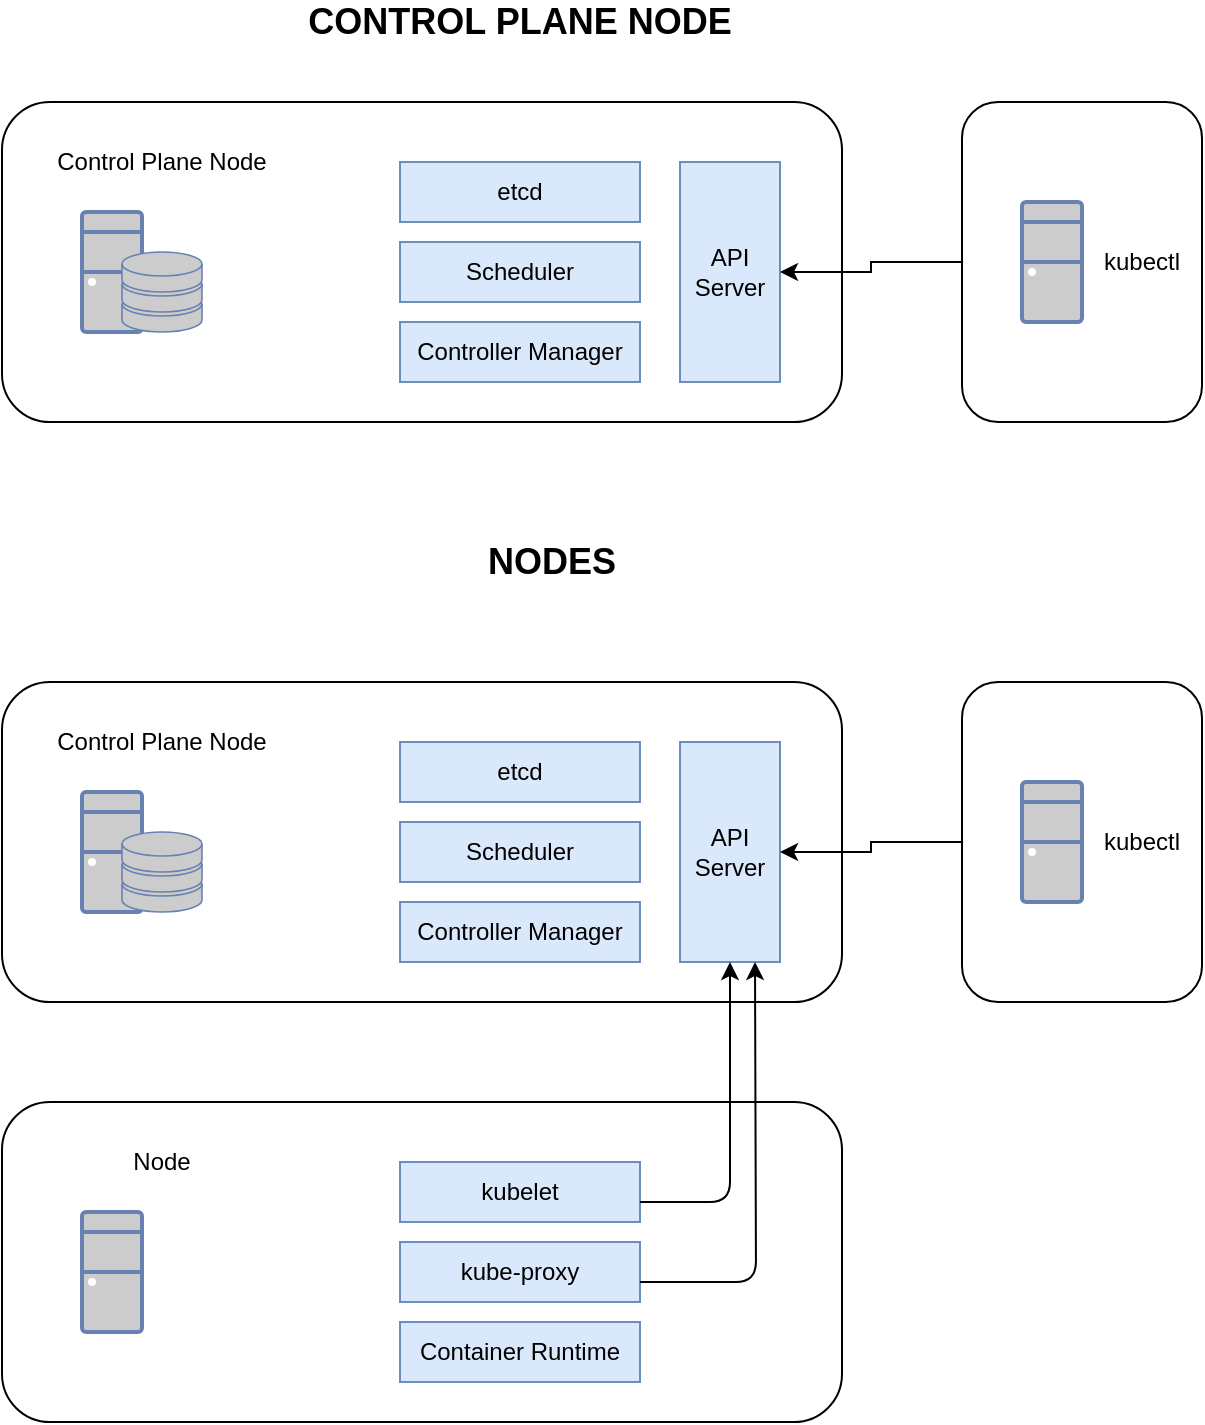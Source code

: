 <mxfile version="15.0.6" type="device" pages="5"><diagram id="whkrdcHUv8NAwrq1LLjz" name="Page-1"><mxGraphModel dx="1075" dy="660" grid="1" gridSize="10" guides="1" tooltips="1" connect="1" arrows="1" fold="1" page="1" pageScale="1" pageWidth="827" pageHeight="1169" math="0" shadow="0"><root><mxCell id="0"/><mxCell id="1" parent="0"/><mxCell id="NlwCrGS8qNLEkyhhlvWf-1" value="" style="rounded=1;whiteSpace=wrap;html=1;" parent="1" vertex="1"><mxGeometry x="120" y="80" width="420" height="160" as="geometry"/></mxCell><mxCell id="NlwCrGS8qNLEkyhhlvWf-2" value="Control Plane Node" style="text;html=1;strokeColor=none;fillColor=none;align=center;verticalAlign=middle;whiteSpace=wrap;rounded=0;" parent="1" vertex="1"><mxGeometry x="140" y="100" width="120" height="20" as="geometry"/></mxCell><mxCell id="NlwCrGS8qNLEkyhhlvWf-3" value="etcd" style="rounded=0;whiteSpace=wrap;html=1;fillColor=#dae8fc;strokeColor=#6c8ebf;" parent="1" vertex="1"><mxGeometry x="319" y="110" width="120" height="30" as="geometry"/></mxCell><mxCell id="NlwCrGS8qNLEkyhhlvWf-4" value="Scheduler" style="rounded=0;whiteSpace=wrap;html=1;fillColor=#dae8fc;strokeColor=#6c8ebf;" parent="1" vertex="1"><mxGeometry x="319" y="150" width="120" height="30" as="geometry"/></mxCell><mxCell id="NlwCrGS8qNLEkyhhlvWf-5" value="Controller Manager" style="rounded=0;whiteSpace=wrap;html=1;fillColor=#dae8fc;strokeColor=#6c8ebf;" parent="1" vertex="1"><mxGeometry x="319" y="190" width="120" height="30" as="geometry"/></mxCell><mxCell id="NlwCrGS8qNLEkyhhlvWf-6" value="API Server" style="rounded=0;whiteSpace=wrap;html=1;fillColor=#dae8fc;strokeColor=#6c8ebf;direction=south;" parent="1" vertex="1"><mxGeometry x="459" y="110" width="50" height="110" as="geometry"/></mxCell><mxCell id="NlwCrGS8qNLEkyhhlvWf-14" style="edgeStyle=orthogonalEdgeStyle;rounded=0;orthogonalLoop=1;jettySize=auto;html=1;entryX=0.5;entryY=0;entryDx=0;entryDy=0;" parent="1" source="NlwCrGS8qNLEkyhhlvWf-7" target="NlwCrGS8qNLEkyhhlvWf-6" edge="1"><mxGeometry relative="1" as="geometry"/></mxCell><mxCell id="NlwCrGS8qNLEkyhhlvWf-7" value="" style="rounded=1;whiteSpace=wrap;html=1;" parent="1" vertex="1"><mxGeometry x="600" y="80" width="120" height="160" as="geometry"/></mxCell><mxCell id="NlwCrGS8qNLEkyhhlvWf-8" value="kubectl" style="text;html=1;strokeColor=none;fillColor=none;align=center;verticalAlign=middle;whiteSpace=wrap;rounded=0;" parent="1" vertex="1"><mxGeometry x="670" y="150" width="40" height="20" as="geometry"/></mxCell><mxCell id="NlwCrGS8qNLEkyhhlvWf-9" value="" style="fontColor=#0066CC;verticalAlign=top;verticalLabelPosition=bottom;labelPosition=center;align=center;html=1;outlineConnect=0;fillColor=#CCCCCC;strokeColor=#6881B3;gradientColor=none;gradientDirection=north;strokeWidth=2;shape=mxgraph.networks.desktop_pc;" parent="1" vertex="1"><mxGeometry x="160" y="135" width="30" height="60" as="geometry"/></mxCell><mxCell id="NlwCrGS8qNLEkyhhlvWf-10" value="" style="fontColor=#0066CC;verticalAlign=top;verticalLabelPosition=bottom;labelPosition=center;align=center;html=1;outlineConnect=0;fillColor=#CCCCCC;strokeColor=#6881B3;gradientColor=none;gradientDirection=north;strokeWidth=2;shape=mxgraph.networks.desktop_pc;" parent="1" vertex="1"><mxGeometry x="630" y="130" width="30" height="60" as="geometry"/></mxCell><mxCell id="NlwCrGS8qNLEkyhhlvWf-11" value="" style="fontColor=#0066CC;verticalAlign=top;verticalLabelPosition=bottom;labelPosition=center;align=center;html=1;outlineConnect=0;fillColor=#CCCCCC;strokeColor=#6881B3;gradientColor=none;gradientDirection=north;strokeWidth=2;shape=mxgraph.networks.storage;" parent="1" vertex="1"><mxGeometry x="180" y="155" width="40" height="40" as="geometry"/></mxCell><mxCell id="NlwCrGS8qNLEkyhhlvWf-12" value="" style="shape=flexArrow;endArrow=classic;html=1;" parent="1" source="NlwCrGS8qNLEkyhhlvWf-7" edge="1"><mxGeometry width="50" height="50" relative="1" as="geometry"><mxPoint x="550" y="200" as="sourcePoint"/><mxPoint x="600" y="150" as="targetPoint"/></mxGeometry></mxCell><mxCell id="NlwCrGS8qNLEkyhhlvWf-15" value="&lt;font style=&quot;font-size: 18px&quot;&gt;&lt;b&gt;CONTROL PLANE NODE&lt;/b&gt;&lt;/font&gt;" style="text;html=1;strokeColor=none;fillColor=none;align=center;verticalAlign=middle;whiteSpace=wrap;rounded=0;" parent="1" vertex="1"><mxGeometry x="254" y="30" width="250" height="20" as="geometry"/></mxCell><mxCell id="Upl2A6s-lbrvfN3J4OGe-1" value="&lt;span style=&quot;font-size: 18px&quot;&gt;&lt;b&gt;NODES&lt;/b&gt;&lt;/span&gt;" style="text;html=1;strokeColor=none;fillColor=none;align=center;verticalAlign=middle;whiteSpace=wrap;rounded=0;" vertex="1" parent="1"><mxGeometry x="270" y="300" width="250" height="20" as="geometry"/></mxCell><mxCell id="Upl2A6s-lbrvfN3J4OGe-2" value="" style="rounded=1;whiteSpace=wrap;html=1;" vertex="1" parent="1"><mxGeometry x="120" y="370" width="420" height="160" as="geometry"/></mxCell><mxCell id="Upl2A6s-lbrvfN3J4OGe-3" value="Control Plane Node" style="text;html=1;strokeColor=none;fillColor=none;align=center;verticalAlign=middle;whiteSpace=wrap;rounded=0;" vertex="1" parent="1"><mxGeometry x="140" y="390" width="120" height="20" as="geometry"/></mxCell><mxCell id="Upl2A6s-lbrvfN3J4OGe-4" value="etcd" style="rounded=0;whiteSpace=wrap;html=1;fillColor=#dae8fc;strokeColor=#6c8ebf;" vertex="1" parent="1"><mxGeometry x="319" y="400" width="120" height="30" as="geometry"/></mxCell><mxCell id="Upl2A6s-lbrvfN3J4OGe-5" value="Scheduler" style="rounded=0;whiteSpace=wrap;html=1;fillColor=#dae8fc;strokeColor=#6c8ebf;" vertex="1" parent="1"><mxGeometry x="319" y="440" width="120" height="30" as="geometry"/></mxCell><mxCell id="Upl2A6s-lbrvfN3J4OGe-6" value="Controller Manager" style="rounded=0;whiteSpace=wrap;html=1;fillColor=#dae8fc;strokeColor=#6c8ebf;" vertex="1" parent="1"><mxGeometry x="319" y="480" width="120" height="30" as="geometry"/></mxCell><mxCell id="Upl2A6s-lbrvfN3J4OGe-7" value="API Server" style="rounded=0;whiteSpace=wrap;html=1;fillColor=#dae8fc;strokeColor=#6c8ebf;direction=south;" vertex="1" parent="1"><mxGeometry x="459" y="400" width="50" height="110" as="geometry"/></mxCell><mxCell id="Upl2A6s-lbrvfN3J4OGe-8" style="edgeStyle=orthogonalEdgeStyle;rounded=0;orthogonalLoop=1;jettySize=auto;html=1;entryX=0.5;entryY=0;entryDx=0;entryDy=0;" edge="1" parent="1" source="Upl2A6s-lbrvfN3J4OGe-9" target="Upl2A6s-lbrvfN3J4OGe-7"><mxGeometry relative="1" as="geometry"/></mxCell><mxCell id="Upl2A6s-lbrvfN3J4OGe-9" value="" style="rounded=1;whiteSpace=wrap;html=1;" vertex="1" parent="1"><mxGeometry x="600" y="370" width="120" height="160" as="geometry"/></mxCell><mxCell id="Upl2A6s-lbrvfN3J4OGe-10" value="kubectl" style="text;html=1;strokeColor=none;fillColor=none;align=center;verticalAlign=middle;whiteSpace=wrap;rounded=0;" vertex="1" parent="1"><mxGeometry x="670" y="440" width="40" height="20" as="geometry"/></mxCell><mxCell id="Upl2A6s-lbrvfN3J4OGe-11" value="" style="fontColor=#0066CC;verticalAlign=top;verticalLabelPosition=bottom;labelPosition=center;align=center;html=1;outlineConnect=0;fillColor=#CCCCCC;strokeColor=#6881B3;gradientColor=none;gradientDirection=north;strokeWidth=2;shape=mxgraph.networks.desktop_pc;" vertex="1" parent="1"><mxGeometry x="160" y="425" width="30" height="60" as="geometry"/></mxCell><mxCell id="Upl2A6s-lbrvfN3J4OGe-12" value="" style="fontColor=#0066CC;verticalAlign=top;verticalLabelPosition=bottom;labelPosition=center;align=center;html=1;outlineConnect=0;fillColor=#CCCCCC;strokeColor=#6881B3;gradientColor=none;gradientDirection=north;strokeWidth=2;shape=mxgraph.networks.desktop_pc;" vertex="1" parent="1"><mxGeometry x="630" y="420" width="30" height="60" as="geometry"/></mxCell><mxCell id="Upl2A6s-lbrvfN3J4OGe-13" value="" style="fontColor=#0066CC;verticalAlign=top;verticalLabelPosition=bottom;labelPosition=center;align=center;html=1;outlineConnect=0;fillColor=#CCCCCC;strokeColor=#6881B3;gradientColor=none;gradientDirection=north;strokeWidth=2;shape=mxgraph.networks.storage;" vertex="1" parent="1"><mxGeometry x="180" y="445" width="40" height="40" as="geometry"/></mxCell><mxCell id="Upl2A6s-lbrvfN3J4OGe-17" value="" style="rounded=1;whiteSpace=wrap;html=1;" vertex="1" parent="1"><mxGeometry x="120" y="580" width="420" height="160" as="geometry"/></mxCell><mxCell id="Upl2A6s-lbrvfN3J4OGe-18" value="Node" style="text;html=1;strokeColor=none;fillColor=none;align=center;verticalAlign=middle;whiteSpace=wrap;rounded=0;" vertex="1" parent="1"><mxGeometry x="140" y="600" width="120" height="20" as="geometry"/></mxCell><mxCell id="Upl2A6s-lbrvfN3J4OGe-19" value="kubelet" style="rounded=0;whiteSpace=wrap;html=1;fillColor=#dae8fc;strokeColor=#6c8ebf;" vertex="1" parent="1"><mxGeometry x="319" y="610" width="120" height="30" as="geometry"/></mxCell><mxCell id="Upl2A6s-lbrvfN3J4OGe-20" value="kube-proxy" style="rounded=0;whiteSpace=wrap;html=1;fillColor=#dae8fc;strokeColor=#6c8ebf;" vertex="1" parent="1"><mxGeometry x="319" y="650" width="120" height="30" as="geometry"/></mxCell><mxCell id="Upl2A6s-lbrvfN3J4OGe-21" value="Container Runtime" style="rounded=0;whiteSpace=wrap;html=1;fillColor=#dae8fc;strokeColor=#6c8ebf;" vertex="1" parent="1"><mxGeometry x="319" y="690" width="120" height="30" as="geometry"/></mxCell><mxCell id="Upl2A6s-lbrvfN3J4OGe-22" value="" style="fontColor=#0066CC;verticalAlign=top;verticalLabelPosition=bottom;labelPosition=center;align=center;html=1;outlineConnect=0;fillColor=#CCCCCC;strokeColor=#6881B3;gradientColor=none;gradientDirection=north;strokeWidth=2;shape=mxgraph.networks.desktop_pc;" vertex="1" parent="1"><mxGeometry x="160" y="635" width="30" height="60" as="geometry"/></mxCell><mxCell id="Upl2A6s-lbrvfN3J4OGe-25" value="" style="shape=image;html=1;verticalAlign=top;verticalLabelPosition=bottom;labelBackgroundColor=#ffffff;imageAspect=0;aspect=fixed;image=https://cdn1.iconfinder.com/data/icons/computer-hardware-hand-drawn-vol-2/52/network__satellite__web__connection__internet__social__media-128.png" vertex="1" parent="1"><mxGeometry x="180" y="650" width="48" height="48" as="geometry"/></mxCell><mxCell id="Upl2A6s-lbrvfN3J4OGe-26" value="" style="endArrow=classic;html=1;entryX=1;entryY=0.5;entryDx=0;entryDy=0;" edge="1" parent="1" target="Upl2A6s-lbrvfN3J4OGe-7"><mxGeometry width="50" height="50" relative="1" as="geometry"><mxPoint x="439" y="630" as="sourcePoint"/><mxPoint x="489" y="580" as="targetPoint"/><Array as="points"><mxPoint x="484" y="630"/></Array></mxGeometry></mxCell><mxCell id="Upl2A6s-lbrvfN3J4OGe-28" value="" style="endArrow=classic;html=1;entryX=1;entryY=0.25;entryDx=0;entryDy=0;" edge="1" parent="1" target="Upl2A6s-lbrvfN3J4OGe-7"><mxGeometry width="50" height="50" relative="1" as="geometry"><mxPoint x="439" y="670" as="sourcePoint"/><mxPoint x="489" y="620" as="targetPoint"/><Array as="points"><mxPoint x="497" y="670"/></Array></mxGeometry></mxCell></root></mxGraphModel></diagram><diagram id="mjJCTwwOITk-YT9PfW5v" name="Page-2"><mxGraphModel dx="1075" dy="660" grid="1" gridSize="10" guides="1" tooltips="1" connect="1" arrows="1" fold="1" page="1" pageScale="1" pageWidth="827" pageHeight="1169" math="0" shadow="0"><root><mxCell id="L8ZCwFVFxzowt0zKHgiN-0"/><mxCell id="L8ZCwFVFxzowt0zKHgiN-1" parent="L8ZCwFVFxzowt0zKHgiN-0"/><mxCell id="L8ZCwFVFxzowt0zKHgiN-2" value="" style="rounded=1;whiteSpace=wrap;html=1;" vertex="1" parent="L8ZCwFVFxzowt0zKHgiN-1"><mxGeometry x="100" y="120" width="420" height="160" as="geometry"/></mxCell><mxCell id="L8ZCwFVFxzowt0zKHgiN-3" value="Control Plane Node" style="text;html=1;strokeColor=none;fillColor=none;align=center;verticalAlign=middle;whiteSpace=wrap;rounded=0;" vertex="1" parent="L8ZCwFVFxzowt0zKHgiN-1"><mxGeometry x="120" y="140" width="120" height="20" as="geometry"/></mxCell><mxCell id="L8ZCwFVFxzowt0zKHgiN-4" value="etcd" style="rounded=0;whiteSpace=wrap;html=1;fillColor=#dae8fc;strokeColor=#6c8ebf;" vertex="1" parent="L8ZCwFVFxzowt0zKHgiN-1"><mxGeometry x="299" y="150" width="120" height="30" as="geometry"/></mxCell><mxCell id="L8ZCwFVFxzowt0zKHgiN-5" value="Scheduler" style="rounded=0;whiteSpace=wrap;html=1;fillColor=#dae8fc;strokeColor=#6c8ebf;" vertex="1" parent="L8ZCwFVFxzowt0zKHgiN-1"><mxGeometry x="299" y="190" width="120" height="30" as="geometry"/></mxCell><mxCell id="L8ZCwFVFxzowt0zKHgiN-6" value="Controller Manager" style="rounded=0;whiteSpace=wrap;html=1;fillColor=#dae8fc;strokeColor=#6c8ebf;" vertex="1" parent="L8ZCwFVFxzowt0zKHgiN-1"><mxGeometry x="299" y="230" width="120" height="30" as="geometry"/></mxCell><mxCell id="L8ZCwFVFxzowt0zKHgiN-7" value="API Server" style="rounded=0;whiteSpace=wrap;html=1;fillColor=#dae8fc;strokeColor=#6c8ebf;direction=south;" vertex="1" parent="L8ZCwFVFxzowt0zKHgiN-1"><mxGeometry x="439" y="150" width="50" height="110" as="geometry"/></mxCell><mxCell id="L8ZCwFVFxzowt0zKHgiN-8" value="" style="rounded=1;whiteSpace=wrap;html=1;" vertex="1" parent="L8ZCwFVFxzowt0zKHgiN-1"><mxGeometry x="580" y="120" width="120" height="160" as="geometry"/></mxCell><mxCell id="L8ZCwFVFxzowt0zKHgiN-9" value="kubectl" style="text;html=1;strokeColor=none;fillColor=none;align=center;verticalAlign=middle;whiteSpace=wrap;rounded=0;" vertex="1" parent="L8ZCwFVFxzowt0zKHgiN-1"><mxGeometry x="650" y="190" width="40" height="20" as="geometry"/></mxCell><mxCell id="L8ZCwFVFxzowt0zKHgiN-10" value="" style="fontColor=#0066CC;verticalAlign=top;verticalLabelPosition=bottom;labelPosition=center;align=center;html=1;outlineConnect=0;fillColor=#CCCCCC;strokeColor=#6881B3;gradientColor=none;gradientDirection=north;strokeWidth=2;shape=mxgraph.networks.desktop_pc;" vertex="1" parent="L8ZCwFVFxzowt0zKHgiN-1"><mxGeometry x="140" y="175" width="30" height="60" as="geometry"/></mxCell><mxCell id="L8ZCwFVFxzowt0zKHgiN-11" value="" style="fontColor=#0066CC;verticalAlign=top;verticalLabelPosition=bottom;labelPosition=center;align=center;html=1;outlineConnect=0;fillColor=#CCCCCC;strokeColor=#6881B3;gradientColor=none;gradientDirection=north;strokeWidth=2;shape=mxgraph.networks.desktop_pc;" vertex="1" parent="L8ZCwFVFxzowt0zKHgiN-1"><mxGeometry x="610" y="170" width="30" height="60" as="geometry"/></mxCell><mxCell id="L8ZCwFVFxzowt0zKHgiN-12" value="" style="fontColor=#0066CC;verticalAlign=top;verticalLabelPosition=bottom;labelPosition=center;align=center;html=1;outlineConnect=0;fillColor=#CCCCCC;strokeColor=#6881B3;gradientColor=none;gradientDirection=north;strokeWidth=2;shape=mxgraph.networks.storage;" vertex="1" parent="L8ZCwFVFxzowt0zKHgiN-1"><mxGeometry x="160" y="195" width="40" height="40" as="geometry"/></mxCell><mxCell id="L8ZCwFVFxzowt0zKHgiN-13" value="" style="rounded=1;whiteSpace=wrap;html=1;" vertex="1" parent="L8ZCwFVFxzowt0zKHgiN-1"><mxGeometry x="100" y="330" width="420" height="160" as="geometry"/></mxCell><mxCell id="L8ZCwFVFxzowt0zKHgiN-14" value="Node" style="text;html=1;strokeColor=none;fillColor=none;align=center;verticalAlign=middle;whiteSpace=wrap;rounded=0;" vertex="1" parent="L8ZCwFVFxzowt0zKHgiN-1"><mxGeometry x="120" y="350" width="120" height="20" as="geometry"/></mxCell><mxCell id="L8ZCwFVFxzowt0zKHgiN-15" value="kubelet" style="rounded=0;whiteSpace=wrap;html=1;fillColor=#dae8fc;strokeColor=#6c8ebf;" vertex="1" parent="L8ZCwFVFxzowt0zKHgiN-1"><mxGeometry x="299" y="360" width="120" height="30" as="geometry"/></mxCell><mxCell id="L8ZCwFVFxzowt0zKHgiN-16" value="kube-proxy" style="rounded=0;whiteSpace=wrap;html=1;fillColor=#dae8fc;strokeColor=#6c8ebf;" vertex="1" parent="L8ZCwFVFxzowt0zKHgiN-1"><mxGeometry x="299" y="400" width="120" height="30" as="geometry"/></mxCell><mxCell id="L8ZCwFVFxzowt0zKHgiN-17" value="Container Runtime" style="rounded=0;whiteSpace=wrap;html=1;fillColor=#dae8fc;strokeColor=#6c8ebf;" vertex="1" parent="L8ZCwFVFxzowt0zKHgiN-1"><mxGeometry x="299" y="440" width="120" height="30" as="geometry"/></mxCell><mxCell id="L8ZCwFVFxzowt0zKHgiN-18" value="" style="fontColor=#0066CC;verticalAlign=top;verticalLabelPosition=bottom;labelPosition=center;align=center;html=1;outlineConnect=0;fillColor=#CCCCCC;strokeColor=#6881B3;gradientColor=none;gradientDirection=north;strokeWidth=2;shape=mxgraph.networks.desktop_pc;" vertex="1" parent="L8ZCwFVFxzowt0zKHgiN-1"><mxGeometry x="140" y="385" width="30" height="60" as="geometry"/></mxCell><mxCell id="L8ZCwFVFxzowt0zKHgiN-19" value="" style="shape=image;html=1;verticalAlign=top;verticalLabelPosition=bottom;labelBackgroundColor=#ffffff;imageAspect=0;aspect=fixed;image=https://cdn1.iconfinder.com/data/icons/computer-hardware-hand-drawn-vol-2/52/network__satellite__web__connection__internet__social__media-128.png" vertex="1" parent="L8ZCwFVFxzowt0zKHgiN-1"><mxGeometry x="160" y="400" width="48" height="48" as="geometry"/></mxCell><mxCell id="0_qri3hr9hG1prDY0-K1-0" value="&lt;span style=&quot;font-size: 18px&quot;&gt;&lt;b&gt;POD OPOERATIONS I&lt;/b&gt;&lt;/span&gt;" style="text;html=1;strokeColor=none;fillColor=none;align=center;verticalAlign=middle;whiteSpace=wrap;rounded=0;" vertex="1" parent="L8ZCwFVFxzowt0zKHgiN-1"><mxGeometry x="250" y="50" width="250" height="20" as="geometry"/></mxCell><mxCell id="0_qri3hr9hG1prDY0-K1-1" value="" style="rounded=1;whiteSpace=wrap;html=1;" vertex="1" parent="L8ZCwFVFxzowt0zKHgiN-1"><mxGeometry x="100" y="540" width="420" height="160" as="geometry"/></mxCell><mxCell id="0_qri3hr9hG1prDY0-K1-2" value="Node" style="text;html=1;strokeColor=none;fillColor=none;align=center;verticalAlign=middle;whiteSpace=wrap;rounded=0;" vertex="1" parent="L8ZCwFVFxzowt0zKHgiN-1"><mxGeometry x="120" y="560" width="120" height="20" as="geometry"/></mxCell><mxCell id="0_qri3hr9hG1prDY0-K1-3" value="kubelet" style="rounded=0;whiteSpace=wrap;html=1;fillColor=#dae8fc;strokeColor=#6c8ebf;" vertex="1" parent="L8ZCwFVFxzowt0zKHgiN-1"><mxGeometry x="299" y="570" width="120" height="30" as="geometry"/></mxCell><mxCell id="0_qri3hr9hG1prDY0-K1-4" value="kube-proxy" style="rounded=0;whiteSpace=wrap;html=1;fillColor=#dae8fc;strokeColor=#6c8ebf;" vertex="1" parent="L8ZCwFVFxzowt0zKHgiN-1"><mxGeometry x="299" y="610" width="120" height="30" as="geometry"/></mxCell><mxCell id="0_qri3hr9hG1prDY0-K1-5" value="Container Runtime" style="rounded=0;whiteSpace=wrap;html=1;fillColor=#dae8fc;strokeColor=#6c8ebf;" vertex="1" parent="L8ZCwFVFxzowt0zKHgiN-1"><mxGeometry x="299" y="650" width="120" height="30" as="geometry"/></mxCell><mxCell id="0_qri3hr9hG1prDY0-K1-6" value="" style="fontColor=#0066CC;verticalAlign=top;verticalLabelPosition=bottom;labelPosition=center;align=center;html=1;outlineConnect=0;fillColor=#CCCCCC;strokeColor=#6881B3;gradientColor=none;gradientDirection=north;strokeWidth=2;shape=mxgraph.networks.desktop_pc;" vertex="1" parent="L8ZCwFVFxzowt0zKHgiN-1"><mxGeometry x="140" y="595" width="30" height="60" as="geometry"/></mxCell><mxCell id="0_qri3hr9hG1prDY0-K1-7" value="" style="shape=image;html=1;verticalAlign=top;verticalLabelPosition=bottom;labelBackgroundColor=#ffffff;imageAspect=0;aspect=fixed;image=https://cdn1.iconfinder.com/data/icons/computer-hardware-hand-drawn-vol-2/52/network__satellite__web__connection__internet__social__media-128.png" vertex="1" parent="L8ZCwFVFxzowt0zKHgiN-1"><mxGeometry x="160" y="610" width="48" height="48" as="geometry"/></mxCell></root></mxGraphModel></diagram><diagram id="Pldvx1seDDGdmTVzip5L" name="Page-3"><mxGraphModel dx="1075" dy="660" grid="1" gridSize="10" guides="1" tooltips="1" connect="1" arrows="1" fold="1" page="1" pageScale="1" pageWidth="827" pageHeight="1169" math="0" shadow="0"><root><mxCell id="Lq5u5e9NOKUhVF5eb3T6-0"/><mxCell id="Lq5u5e9NOKUhVF5eb3T6-1" parent="Lq5u5e9NOKUhVF5eb3T6-0"/><mxCell id="Lq5u5e9NOKUhVF5eb3T6-36" value="" style="rounded=1;whiteSpace=wrap;html=1;" vertex="1" parent="Lq5u5e9NOKUhVF5eb3T6-1"><mxGeometry x="565" y="330" width="120" height="160" as="geometry"/></mxCell><mxCell id="Lq5u5e9NOKUhVF5eb3T6-2" value="" style="rounded=1;whiteSpace=wrap;html=1;" vertex="1" parent="Lq5u5e9NOKUhVF5eb3T6-1"><mxGeometry x="100" y="120" width="420" height="160" as="geometry"/></mxCell><mxCell id="Lq5u5e9NOKUhVF5eb3T6-3" value="Control Plane Node" style="text;html=1;strokeColor=none;fillColor=none;align=center;verticalAlign=middle;whiteSpace=wrap;rounded=0;" vertex="1" parent="Lq5u5e9NOKUhVF5eb3T6-1"><mxGeometry x="120" y="140" width="120" height="20" as="geometry"/></mxCell><mxCell id="Lq5u5e9NOKUhVF5eb3T6-4" value="etcd" style="rounded=0;whiteSpace=wrap;html=1;fillColor=#dae8fc;strokeColor=#6c8ebf;" vertex="1" parent="Lq5u5e9NOKUhVF5eb3T6-1"><mxGeometry x="299" y="150" width="120" height="30" as="geometry"/></mxCell><mxCell id="Lq5u5e9NOKUhVF5eb3T6-5" value="Scheduler" style="rounded=0;whiteSpace=wrap;html=1;fillColor=#dae8fc;strokeColor=#6c8ebf;" vertex="1" parent="Lq5u5e9NOKUhVF5eb3T6-1"><mxGeometry x="299" y="190" width="120" height="30" as="geometry"/></mxCell><mxCell id="Lq5u5e9NOKUhVF5eb3T6-6" value="Controller Manager" style="rounded=0;whiteSpace=wrap;html=1;fillColor=#dae8fc;strokeColor=#6c8ebf;" vertex="1" parent="Lq5u5e9NOKUhVF5eb3T6-1"><mxGeometry x="299" y="230" width="120" height="30" as="geometry"/></mxCell><mxCell id="Lq5u5e9NOKUhVF5eb3T6-7" value="API Server" style="rounded=0;whiteSpace=wrap;html=1;fillColor=#dae8fc;strokeColor=#6c8ebf;direction=south;" vertex="1" parent="Lq5u5e9NOKUhVF5eb3T6-1"><mxGeometry x="439" y="150" width="50" height="110" as="geometry"/></mxCell><mxCell id="Lq5u5e9NOKUhVF5eb3T6-8" value="" style="rounded=1;whiteSpace=wrap;html=1;" vertex="1" parent="Lq5u5e9NOKUhVF5eb3T6-1"><mxGeometry x="580" y="120" width="120" height="160" as="geometry"/></mxCell><mxCell id="Lq5u5e9NOKUhVF5eb3T6-9" value="kubectl" style="text;html=1;strokeColor=none;fillColor=none;align=center;verticalAlign=middle;whiteSpace=wrap;rounded=0;" vertex="1" parent="Lq5u5e9NOKUhVF5eb3T6-1"><mxGeometry x="650" y="190" width="40" height="20" as="geometry"/></mxCell><mxCell id="Lq5u5e9NOKUhVF5eb3T6-10" value="" style="fontColor=#0066CC;verticalAlign=top;verticalLabelPosition=bottom;labelPosition=center;align=center;html=1;outlineConnect=0;fillColor=#CCCCCC;strokeColor=#6881B3;gradientColor=none;gradientDirection=north;strokeWidth=2;shape=mxgraph.networks.desktop_pc;" vertex="1" parent="Lq5u5e9NOKUhVF5eb3T6-1"><mxGeometry x="140" y="175" width="30" height="60" as="geometry"/></mxCell><mxCell id="Lq5u5e9NOKUhVF5eb3T6-11" value="" style="fontColor=#0066CC;verticalAlign=top;verticalLabelPosition=bottom;labelPosition=center;align=center;html=1;outlineConnect=0;fillColor=#CCCCCC;strokeColor=#6881B3;gradientColor=none;gradientDirection=north;strokeWidth=2;shape=mxgraph.networks.desktop_pc;" vertex="1" parent="Lq5u5e9NOKUhVF5eb3T6-1"><mxGeometry x="610" y="170" width="30" height="60" as="geometry"/></mxCell><mxCell id="Lq5u5e9NOKUhVF5eb3T6-12" value="" style="fontColor=#0066CC;verticalAlign=top;verticalLabelPosition=bottom;labelPosition=center;align=center;html=1;outlineConnect=0;fillColor=#CCCCCC;strokeColor=#6881B3;gradientColor=none;gradientDirection=north;strokeWidth=2;shape=mxgraph.networks.storage;" vertex="1" parent="Lq5u5e9NOKUhVF5eb3T6-1"><mxGeometry x="160" y="195" width="40" height="40" as="geometry"/></mxCell><mxCell id="Lq5u5e9NOKUhVF5eb3T6-13" value="" style="rounded=1;whiteSpace=wrap;html=1;" vertex="1" parent="Lq5u5e9NOKUhVF5eb3T6-1"><mxGeometry x="100" y="330" width="420" height="160" as="geometry"/></mxCell><mxCell id="Lq5u5e9NOKUhVF5eb3T6-14" value="Node" style="text;html=1;strokeColor=none;fillColor=none;align=center;verticalAlign=middle;whiteSpace=wrap;rounded=0;" vertex="1" parent="Lq5u5e9NOKUhVF5eb3T6-1"><mxGeometry x="120" y="350" width="120" height="20" as="geometry"/></mxCell><mxCell id="Lq5u5e9NOKUhVF5eb3T6-15" value="kubelet" style="rounded=0;whiteSpace=wrap;html=1;fillColor=#dae8fc;strokeColor=#6c8ebf;" vertex="1" parent="Lq5u5e9NOKUhVF5eb3T6-1"><mxGeometry x="299" y="360" width="120" height="30" as="geometry"/></mxCell><mxCell id="Lq5u5e9NOKUhVF5eb3T6-16" value="kube-proxy" style="rounded=0;whiteSpace=wrap;html=1;fillColor=#dae8fc;strokeColor=#6c8ebf;" vertex="1" parent="Lq5u5e9NOKUhVF5eb3T6-1"><mxGeometry x="299" y="400" width="120" height="30" as="geometry"/></mxCell><mxCell id="Lq5u5e9NOKUhVF5eb3T6-17" value="Container Runtime" style="rounded=0;whiteSpace=wrap;html=1;fillColor=#dae8fc;strokeColor=#6c8ebf;" vertex="1" parent="Lq5u5e9NOKUhVF5eb3T6-1"><mxGeometry x="299" y="440" width="120" height="30" as="geometry"/></mxCell><mxCell id="Lq5u5e9NOKUhVF5eb3T6-18" value="" style="fontColor=#0066CC;verticalAlign=top;verticalLabelPosition=bottom;labelPosition=center;align=center;html=1;outlineConnect=0;fillColor=#CCCCCC;strokeColor=#6881B3;gradientColor=none;gradientDirection=north;strokeWidth=2;shape=mxgraph.networks.desktop_pc;" vertex="1" parent="Lq5u5e9NOKUhVF5eb3T6-1"><mxGeometry x="140" y="385" width="30" height="60" as="geometry"/></mxCell><mxCell id="Lq5u5e9NOKUhVF5eb3T6-19" value="" style="shape=image;html=1;verticalAlign=top;verticalLabelPosition=bottom;labelBackgroundColor=#ffffff;imageAspect=0;aspect=fixed;image=https://cdn1.iconfinder.com/data/icons/computer-hardware-hand-drawn-vol-2/52/network__satellite__web__connection__internet__social__media-128.png" vertex="1" parent="Lq5u5e9NOKUhVF5eb3T6-1"><mxGeometry x="160" y="400" width="48" height="48" as="geometry"/></mxCell><mxCell id="Lq5u5e9NOKUhVF5eb3T6-20" value="&lt;span style=&quot;font-size: 18px&quot;&gt;&lt;b&gt;POD OPOERATIONS II&lt;/b&gt;&lt;/span&gt;" style="text;html=1;strokeColor=none;fillColor=none;align=center;verticalAlign=middle;whiteSpace=wrap;rounded=0;" vertex="1" parent="Lq5u5e9NOKUhVF5eb3T6-1"><mxGeometry x="250" y="50" width="250" height="20" as="geometry"/></mxCell><mxCell id="Lq5u5e9NOKUhVF5eb3T6-21" value="" style="rounded=1;whiteSpace=wrap;html=1;" vertex="1" parent="Lq5u5e9NOKUhVF5eb3T6-1"><mxGeometry x="100" y="540" width="420" height="160" as="geometry"/></mxCell><mxCell id="Lq5u5e9NOKUhVF5eb3T6-22" value="Node" style="text;html=1;strokeColor=none;fillColor=none;align=center;verticalAlign=middle;whiteSpace=wrap;rounded=0;" vertex="1" parent="Lq5u5e9NOKUhVF5eb3T6-1"><mxGeometry x="120" y="560" width="120" height="20" as="geometry"/></mxCell><mxCell id="Lq5u5e9NOKUhVF5eb3T6-23" value="kubelet" style="rounded=0;whiteSpace=wrap;html=1;fillColor=#dae8fc;strokeColor=#6c8ebf;" vertex="1" parent="Lq5u5e9NOKUhVF5eb3T6-1"><mxGeometry x="299" y="570" width="120" height="30" as="geometry"/></mxCell><mxCell id="Lq5u5e9NOKUhVF5eb3T6-24" value="kube-proxy" style="rounded=0;whiteSpace=wrap;html=1;fillColor=#dae8fc;strokeColor=#6c8ebf;" vertex="1" parent="Lq5u5e9NOKUhVF5eb3T6-1"><mxGeometry x="299" y="610" width="120" height="30" as="geometry"/></mxCell><mxCell id="Lq5u5e9NOKUhVF5eb3T6-25" value="Container Runtime" style="rounded=0;whiteSpace=wrap;html=1;fillColor=#dae8fc;strokeColor=#6c8ebf;" vertex="1" parent="Lq5u5e9NOKUhVF5eb3T6-1"><mxGeometry x="299" y="650" width="120" height="30" as="geometry"/></mxCell><mxCell id="Lq5u5e9NOKUhVF5eb3T6-26" value="" style="fontColor=#0066CC;verticalAlign=top;verticalLabelPosition=bottom;labelPosition=center;align=center;html=1;outlineConnect=0;fillColor=#CCCCCC;strokeColor=#6881B3;gradientColor=none;gradientDirection=north;strokeWidth=2;shape=mxgraph.networks.desktop_pc;" vertex="1" parent="Lq5u5e9NOKUhVF5eb3T6-1"><mxGeometry x="140" y="595" width="30" height="60" as="geometry"/></mxCell><mxCell id="Lq5u5e9NOKUhVF5eb3T6-27" value="" style="shape=image;html=1;verticalAlign=top;verticalLabelPosition=bottom;labelBackgroundColor=#ffffff;imageAspect=0;aspect=fixed;image=https://cdn1.iconfinder.com/data/icons/computer-hardware-hand-drawn-vol-2/52/network__satellite__web__connection__internet__social__media-128.png" vertex="1" parent="Lq5u5e9NOKUhVF5eb3T6-1"><mxGeometry x="160" y="610" width="48" height="48" as="geometry"/></mxCell><mxCell id="Lq5u5e9NOKUhVF5eb3T6-33" value="" style="rounded=1;whiteSpace=wrap;html=1;" vertex="1" parent="Lq5u5e9NOKUhVF5eb3T6-1"><mxGeometry x="700" y="320" width="120" height="160" as="geometry"/></mxCell><mxCell id="Lq5u5e9NOKUhVF5eb3T6-34" value="pod" style="text;html=1;strokeColor=none;fillColor=none;align=center;verticalAlign=middle;whiteSpace=wrap;rounded=0;" vertex="1" parent="Lq5u5e9NOKUhVF5eb3T6-1"><mxGeometry x="630" y="390" width="40" height="20" as="geometry"/></mxCell><mxCell id="Lq5u5e9NOKUhVF5eb3T6-35" value="" style="fontColor=#0066CC;verticalAlign=top;verticalLabelPosition=bottom;labelPosition=center;align=center;html=1;outlineConnect=0;fillColor=#CCCCCC;strokeColor=#6881B3;gradientColor=none;gradientDirection=north;strokeWidth=2;shape=mxgraph.networks.desktop_pc;" vertex="1" parent="Lq5u5e9NOKUhVF5eb3T6-1"><mxGeometry x="590" y="370" width="30" height="60" as="geometry"/></mxCell><mxCell id="Lq5u5e9NOKUhVF5eb3T6-37" value="pod" style="text;html=1;strokeColor=none;fillColor=none;align=center;verticalAlign=middle;whiteSpace=wrap;rounded=0;" vertex="1" parent="Lq5u5e9NOKUhVF5eb3T6-1"><mxGeometry x="760" y="390" width="40" height="20" as="geometry"/></mxCell><mxCell id="Lq5u5e9NOKUhVF5eb3T6-38" value="" style="fontColor=#0066CC;verticalAlign=top;verticalLabelPosition=bottom;labelPosition=center;align=center;html=1;outlineConnect=0;fillColor=#CCCCCC;strokeColor=#6881B3;gradientColor=none;gradientDirection=north;strokeWidth=2;shape=mxgraph.networks.desktop_pc;" vertex="1" parent="Lq5u5e9NOKUhVF5eb3T6-1"><mxGeometry x="720" y="370" width="30" height="60" as="geometry"/></mxCell><mxCell id="Lq5u5e9NOKUhVF5eb3T6-39" value="" style="rounded=1;whiteSpace=wrap;html=1;" vertex="1" parent="Lq5u5e9NOKUhVF5eb3T6-1"><mxGeometry x="565" y="540" width="120" height="160" as="geometry"/></mxCell><mxCell id="Lq5u5e9NOKUhVF5eb3T6-40" value="pod" style="text;html=1;strokeColor=none;fillColor=none;align=center;verticalAlign=middle;whiteSpace=wrap;rounded=0;" vertex="1" parent="Lq5u5e9NOKUhVF5eb3T6-1"><mxGeometry x="640" y="615" width="40" height="20" as="geometry"/></mxCell><mxCell id="Lq5u5e9NOKUhVF5eb3T6-41" value="" style="fontColor=#0066CC;verticalAlign=top;verticalLabelPosition=bottom;labelPosition=center;align=center;html=1;outlineConnect=0;fillColor=#CCCCCC;strokeColor=#6881B3;gradientColor=none;gradientDirection=north;strokeWidth=2;shape=mxgraph.networks.desktop_pc;" vertex="1" parent="Lq5u5e9NOKUhVF5eb3T6-1"><mxGeometry x="600" y="595" width="30" height="60" as="geometry"/></mxCell></root></mxGraphModel></diagram><diagram id="BzS4V-9YM71UgHARRoEO" name="Page-4"><mxGraphModel dx="1075" dy="660" grid="1" gridSize="10" guides="1" tooltips="1" connect="1" arrows="1" fold="1" page="1" pageScale="1" pageWidth="827" pageHeight="1169" math="0" shadow="0"><root><mxCell id="YbpO3FlmoIjDjtWkKuiy-0"/><mxCell id="YbpO3FlmoIjDjtWkKuiy-1" parent="YbpO3FlmoIjDjtWkKuiy-0"/><mxCell id="YbpO3FlmoIjDjtWkKuiy-2" value="" style="rounded=1;whiteSpace=wrap;html=1;" vertex="1" parent="YbpO3FlmoIjDjtWkKuiy-1"><mxGeometry x="565" y="330" width="120" height="160" as="geometry"/></mxCell><mxCell id="YbpO3FlmoIjDjtWkKuiy-3" value="" style="rounded=1;whiteSpace=wrap;html=1;" vertex="1" parent="YbpO3FlmoIjDjtWkKuiy-1"><mxGeometry x="100" y="120" width="420" height="160" as="geometry"/></mxCell><mxCell id="YbpO3FlmoIjDjtWkKuiy-4" value="Control Plane Node" style="text;html=1;strokeColor=none;fillColor=none;align=center;verticalAlign=middle;whiteSpace=wrap;rounded=0;" vertex="1" parent="YbpO3FlmoIjDjtWkKuiy-1"><mxGeometry x="120" y="140" width="120" height="20" as="geometry"/></mxCell><mxCell id="YbpO3FlmoIjDjtWkKuiy-5" value="etcd" style="rounded=0;whiteSpace=wrap;html=1;fillColor=#dae8fc;strokeColor=#6c8ebf;" vertex="1" parent="YbpO3FlmoIjDjtWkKuiy-1"><mxGeometry x="299" y="150" width="120" height="30" as="geometry"/></mxCell><mxCell id="YbpO3FlmoIjDjtWkKuiy-6" value="Scheduler" style="rounded=0;whiteSpace=wrap;html=1;fillColor=#dae8fc;strokeColor=#6c8ebf;" vertex="1" parent="YbpO3FlmoIjDjtWkKuiy-1"><mxGeometry x="299" y="190" width="120" height="30" as="geometry"/></mxCell><mxCell id="YbpO3FlmoIjDjtWkKuiy-7" value="Controller Manager" style="rounded=0;whiteSpace=wrap;html=1;fillColor=#dae8fc;strokeColor=#6c8ebf;" vertex="1" parent="YbpO3FlmoIjDjtWkKuiy-1"><mxGeometry x="299" y="230" width="120" height="30" as="geometry"/></mxCell><mxCell id="YbpO3FlmoIjDjtWkKuiy-8" value="API Server" style="rounded=0;whiteSpace=wrap;html=1;fillColor=#dae8fc;strokeColor=#6c8ebf;direction=south;" vertex="1" parent="YbpO3FlmoIjDjtWkKuiy-1"><mxGeometry x="439" y="150" width="50" height="110" as="geometry"/></mxCell><mxCell id="YbpO3FlmoIjDjtWkKuiy-9" value="" style="rounded=1;whiteSpace=wrap;html=1;" vertex="1" parent="YbpO3FlmoIjDjtWkKuiy-1"><mxGeometry x="580" y="120" width="120" height="160" as="geometry"/></mxCell><mxCell id="YbpO3FlmoIjDjtWkKuiy-10" value="kubectl" style="text;html=1;strokeColor=none;fillColor=none;align=center;verticalAlign=middle;whiteSpace=wrap;rounded=0;" vertex="1" parent="YbpO3FlmoIjDjtWkKuiy-1"><mxGeometry x="650" y="190" width="40" height="20" as="geometry"/></mxCell><mxCell id="YbpO3FlmoIjDjtWkKuiy-11" value="" style="fontColor=#0066CC;verticalAlign=top;verticalLabelPosition=bottom;labelPosition=center;align=center;html=1;outlineConnect=0;fillColor=#CCCCCC;strokeColor=#6881B3;gradientColor=none;gradientDirection=north;strokeWidth=2;shape=mxgraph.networks.desktop_pc;" vertex="1" parent="YbpO3FlmoIjDjtWkKuiy-1"><mxGeometry x="140" y="175" width="30" height="60" as="geometry"/></mxCell><mxCell id="YbpO3FlmoIjDjtWkKuiy-12" value="" style="fontColor=#0066CC;verticalAlign=top;verticalLabelPosition=bottom;labelPosition=center;align=center;html=1;outlineConnect=0;fillColor=#CCCCCC;strokeColor=#6881B3;gradientColor=none;gradientDirection=north;strokeWidth=2;shape=mxgraph.networks.desktop_pc;" vertex="1" parent="YbpO3FlmoIjDjtWkKuiy-1"><mxGeometry x="610" y="170" width="30" height="60" as="geometry"/></mxCell><mxCell id="YbpO3FlmoIjDjtWkKuiy-13" value="" style="fontColor=#0066CC;verticalAlign=top;verticalLabelPosition=bottom;labelPosition=center;align=center;html=1;outlineConnect=0;fillColor=#CCCCCC;strokeColor=#6881B3;gradientColor=none;gradientDirection=north;strokeWidth=2;shape=mxgraph.networks.storage;" vertex="1" parent="YbpO3FlmoIjDjtWkKuiy-1"><mxGeometry x="160" y="195" width="40" height="40" as="geometry"/></mxCell><mxCell id="YbpO3FlmoIjDjtWkKuiy-14" value="" style="rounded=1;whiteSpace=wrap;html=1;" vertex="1" parent="YbpO3FlmoIjDjtWkKuiy-1"><mxGeometry x="100" y="330" width="420" height="160" as="geometry"/></mxCell><mxCell id="YbpO3FlmoIjDjtWkKuiy-15" value="Node" style="text;html=1;strokeColor=none;fillColor=none;align=center;verticalAlign=middle;whiteSpace=wrap;rounded=0;" vertex="1" parent="YbpO3FlmoIjDjtWkKuiy-1"><mxGeometry x="120" y="350" width="120" height="20" as="geometry"/></mxCell><mxCell id="YbpO3FlmoIjDjtWkKuiy-16" value="kubelet" style="rounded=0;whiteSpace=wrap;html=1;fillColor=#dae8fc;strokeColor=#6c8ebf;" vertex="1" parent="YbpO3FlmoIjDjtWkKuiy-1"><mxGeometry x="299" y="360" width="120" height="30" as="geometry"/></mxCell><mxCell id="YbpO3FlmoIjDjtWkKuiy-17" value="kube-proxy" style="rounded=0;whiteSpace=wrap;html=1;fillColor=#dae8fc;strokeColor=#6c8ebf;" vertex="1" parent="YbpO3FlmoIjDjtWkKuiy-1"><mxGeometry x="299" y="400" width="120" height="30" as="geometry"/></mxCell><mxCell id="YbpO3FlmoIjDjtWkKuiy-18" value="Container Runtime" style="rounded=0;whiteSpace=wrap;html=1;fillColor=#dae8fc;strokeColor=#6c8ebf;" vertex="1" parent="YbpO3FlmoIjDjtWkKuiy-1"><mxGeometry x="299" y="440" width="120" height="30" as="geometry"/></mxCell><mxCell id="YbpO3FlmoIjDjtWkKuiy-19" value="" style="fontColor=#0066CC;verticalAlign=top;verticalLabelPosition=bottom;labelPosition=center;align=center;html=1;outlineConnect=0;fillColor=#CCCCCC;strokeColor=#6881B3;gradientColor=none;gradientDirection=north;strokeWidth=2;shape=mxgraph.networks.desktop_pc;" vertex="1" parent="YbpO3FlmoIjDjtWkKuiy-1"><mxGeometry x="140" y="385" width="30" height="60" as="geometry"/></mxCell><mxCell id="YbpO3FlmoIjDjtWkKuiy-20" value="" style="shape=image;html=1;verticalAlign=top;verticalLabelPosition=bottom;labelBackgroundColor=#ffffff;imageAspect=0;aspect=fixed;image=https://cdn1.iconfinder.com/data/icons/computer-hardware-hand-drawn-vol-2/52/network__satellite__web__connection__internet__social__media-128.png" vertex="1" parent="YbpO3FlmoIjDjtWkKuiy-1"><mxGeometry x="160" y="400" width="48" height="48" as="geometry"/></mxCell><mxCell id="YbpO3FlmoIjDjtWkKuiy-21" value="&lt;span style=&quot;font-size: 18px&quot;&gt;&lt;b&gt;POD OPOERATIONS III&lt;/b&gt;&lt;/span&gt;" style="text;html=1;strokeColor=none;fillColor=none;align=center;verticalAlign=middle;whiteSpace=wrap;rounded=0;" vertex="1" parent="YbpO3FlmoIjDjtWkKuiy-1"><mxGeometry x="250" y="50" width="250" height="20" as="geometry"/></mxCell><mxCell id="YbpO3FlmoIjDjtWkKuiy-29" value="" style="rounded=1;whiteSpace=wrap;html=1;" vertex="1" parent="YbpO3FlmoIjDjtWkKuiy-1"><mxGeometry x="700" y="320" width="120" height="160" as="geometry"/></mxCell><mxCell id="YbpO3FlmoIjDjtWkKuiy-30" value="pod" style="text;html=1;strokeColor=none;fillColor=none;align=center;verticalAlign=middle;whiteSpace=wrap;rounded=0;" vertex="1" parent="YbpO3FlmoIjDjtWkKuiy-1"><mxGeometry x="630" y="390" width="40" height="20" as="geometry"/></mxCell><mxCell id="YbpO3FlmoIjDjtWkKuiy-31" value="" style="fontColor=#0066CC;verticalAlign=top;verticalLabelPosition=bottom;labelPosition=center;align=center;html=1;outlineConnect=0;fillColor=#CCCCCC;strokeColor=#6881B3;gradientColor=none;gradientDirection=north;strokeWidth=2;shape=mxgraph.networks.desktop_pc;" vertex="1" parent="YbpO3FlmoIjDjtWkKuiy-1"><mxGeometry x="590" y="370" width="30" height="60" as="geometry"/></mxCell><mxCell id="YbpO3FlmoIjDjtWkKuiy-32" value="pod" style="text;html=1;strokeColor=none;fillColor=none;align=center;verticalAlign=middle;whiteSpace=wrap;rounded=0;" vertex="1" parent="YbpO3FlmoIjDjtWkKuiy-1"><mxGeometry x="760" y="390" width="40" height="20" as="geometry"/></mxCell><mxCell id="YbpO3FlmoIjDjtWkKuiy-33" value="" style="fontColor=#0066CC;verticalAlign=top;verticalLabelPosition=bottom;labelPosition=center;align=center;html=1;outlineConnect=0;fillColor=#CCCCCC;strokeColor=#6881B3;gradientColor=none;gradientDirection=north;strokeWidth=2;shape=mxgraph.networks.desktop_pc;" vertex="1" parent="YbpO3FlmoIjDjtWkKuiy-1"><mxGeometry x="720" y="370" width="30" height="60" as="geometry"/></mxCell></root></mxGraphModel></diagram><diagram id="pV5bsLwpUj3r_yiVbZXr" name="Page-5"><mxGraphModel dx="1075" dy="660" grid="1" gridSize="10" guides="1" tooltips="1" connect="1" arrows="1" fold="1" page="1" pageScale="1" pageWidth="827" pageHeight="1169" math="0" shadow="0"><root><mxCell id="AnihUefkwmQo5VJVovAI-0"/><mxCell id="AnihUefkwmQo5VJVovAI-1" parent="AnihUefkwmQo5VJVovAI-0"/><mxCell id="HSmviFMz548EIQEtSD3--1" value="" style="rounded=1;whiteSpace=wrap;html=1;" vertex="1" parent="AnihUefkwmQo5VJVovAI-1"><mxGeometry x="520" y="50" width="120" height="390" as="geometry"/></mxCell><mxCell id="HSmviFMz548EIQEtSD3--5" value="" style="rounded=1;whiteSpace=wrap;html=1;" vertex="1" parent="AnihUefkwmQo5VJVovAI-1"><mxGeometry x="540" y="120" width="80" height="90" as="geometry"/></mxCell><mxCell id="AnihUefkwmQo5VJVovAI-14" value="" style="rounded=1;whiteSpace=wrap;html=1;" vertex="1" parent="AnihUefkwmQo5VJVovAI-1"><mxGeometry x="40" y="50" width="450" height="390" as="geometry"/></mxCell><mxCell id="AnihUefkwmQo5VJVovAI-2" value="" style="rounded=1;whiteSpace=wrap;html=1;" vertex="1" parent="AnihUefkwmQo5VJVovAI-1"><mxGeometry x="80" y="60" width="120" height="160" as="geometry"/></mxCell><mxCell id="AnihUefkwmQo5VJVovAI-3" value="pod" style="text;html=1;strokeColor=none;fillColor=none;align=center;verticalAlign=middle;whiteSpace=wrap;rounded=0;" vertex="1" parent="AnihUefkwmQo5VJVovAI-1"><mxGeometry x="145" y="120" width="40" height="20" as="geometry"/></mxCell><mxCell id="AnihUefkwmQo5VJVovAI-4" value="" style="fontColor=#0066CC;verticalAlign=top;verticalLabelPosition=bottom;labelPosition=center;align=center;html=1;outlineConnect=0;fillColor=#CCCCCC;strokeColor=#6881B3;gradientColor=none;gradientDirection=north;strokeWidth=2;shape=mxgraph.networks.desktop_pc;" vertex="1" parent="AnihUefkwmQo5VJVovAI-1"><mxGeometry x="105" y="100" width="30" height="60" as="geometry"/></mxCell><mxCell id="AnihUefkwmQo5VJVovAI-5" value="" style="rounded=1;whiteSpace=wrap;html=1;" vertex="1" parent="AnihUefkwmQo5VJVovAI-1"><mxGeometry x="250" y="60" width="120" height="160" as="geometry"/></mxCell><mxCell id="AnihUefkwmQo5VJVovAI-6" value="pod" style="text;html=1;strokeColor=none;fillColor=none;align=center;verticalAlign=middle;whiteSpace=wrap;rounded=0;" vertex="1" parent="AnihUefkwmQo5VJVovAI-1"><mxGeometry x="315" y="120" width="40" height="20" as="geometry"/></mxCell><mxCell id="AnihUefkwmQo5VJVovAI-7" value="" style="fontColor=#0066CC;verticalAlign=top;verticalLabelPosition=bottom;labelPosition=center;align=center;html=1;outlineConnect=0;fillColor=#CCCCCC;strokeColor=#6881B3;gradientColor=none;gradientDirection=north;strokeWidth=2;shape=mxgraph.networks.desktop_pc;" vertex="1" parent="AnihUefkwmQo5VJVovAI-1"><mxGeometry x="275" y="100" width="30" height="60" as="geometry"/></mxCell><mxCell id="AnihUefkwmQo5VJVovAI-8" value="" style="rounded=1;whiteSpace=wrap;html=1;" vertex="1" parent="AnihUefkwmQo5VJVovAI-1"><mxGeometry x="80" y="260" width="120" height="160" as="geometry"/></mxCell><mxCell id="AnihUefkwmQo5VJVovAI-9" value="pod" style="text;html=1;strokeColor=none;fillColor=none;align=center;verticalAlign=middle;whiteSpace=wrap;rounded=0;" vertex="1" parent="AnihUefkwmQo5VJVovAI-1"><mxGeometry x="145" y="320" width="40" height="20" as="geometry"/></mxCell><mxCell id="AnihUefkwmQo5VJVovAI-10" value="" style="fontColor=#0066CC;verticalAlign=top;verticalLabelPosition=bottom;labelPosition=center;align=center;html=1;outlineConnect=0;fillColor=#CCCCCC;strokeColor=#6881B3;gradientColor=none;gradientDirection=north;strokeWidth=2;shape=mxgraph.networks.desktop_pc;" vertex="1" parent="AnihUefkwmQo5VJVovAI-1"><mxGeometry x="105" y="300" width="30" height="60" as="geometry"/></mxCell><mxCell id="AnihUefkwmQo5VJVovAI-11" value="" style="rounded=1;whiteSpace=wrap;html=1;" vertex="1" parent="AnihUefkwmQo5VJVovAI-1"><mxGeometry x="250" y="260" width="120" height="160" as="geometry"/></mxCell><mxCell id="AnihUefkwmQo5VJVovAI-12" value="pod" style="text;html=1;strokeColor=none;fillColor=none;align=center;verticalAlign=middle;whiteSpace=wrap;rounded=0;" vertex="1" parent="AnihUefkwmQo5VJVovAI-1"><mxGeometry x="315" y="320" width="40" height="20" as="geometry"/></mxCell><mxCell id="AnihUefkwmQo5VJVovAI-13" value="" style="fontColor=#0066CC;verticalAlign=top;verticalLabelPosition=bottom;labelPosition=center;align=center;html=1;outlineConnect=0;fillColor=#CCCCCC;strokeColor=#6881B3;gradientColor=none;gradientDirection=north;strokeWidth=2;shape=mxgraph.networks.desktop_pc;" vertex="1" parent="AnihUefkwmQo5VJVovAI-1"><mxGeometry x="275" y="300" width="30" height="60" as="geometry"/></mxCell><mxCell id="HSmviFMz548EIQEtSD3--0" value="&lt;span style=&quot;font-size: 18px&quot;&gt;&lt;b&gt;SERVICES&lt;/b&gt;&lt;/span&gt;" style="text;html=1;strokeColor=none;fillColor=none;align=center;verticalAlign=middle;whiteSpace=wrap;rounded=0;" vertex="1" parent="AnihUefkwmQo5VJVovAI-1"><mxGeometry x="260" y="20" width="250" height="20" as="geometry"/></mxCell><mxCell id="HSmviFMz548EIQEtSD3--2" value="CLUSTER" style="text;html=1;strokeColor=none;fillColor=none;align=center;verticalAlign=middle;whiteSpace=wrap;rounded=0;" vertex="1" parent="AnihUefkwmQo5VJVovAI-1"><mxGeometry x="120" y="460" width="40" height="20" as="geometry"/></mxCell><mxCell id="HSmviFMz548EIQEtSD3--3" value="SERVICE" style="text;html=1;strokeColor=none;fillColor=none;align=center;verticalAlign=middle;whiteSpace=wrap;rounded=0;" vertex="1" parent="AnihUefkwmQo5VJVovAI-1"><mxGeometry x="560" y="450" width="40" height="20" as="geometry"/></mxCell><mxCell id="HSmviFMz548EIQEtSD3--4" value="" style="outlineConnect=0;dashed=0;verticalLabelPosition=bottom;verticalAlign=top;align=center;html=1;shape=mxgraph.aws3.classic_load_balancer;fillColor=#F58536;gradientColor=none;" vertex="1" parent="AnihUefkwmQo5VJVovAI-1"><mxGeometry x="550" y="130" width="40" height="42" as="geometry"/></mxCell><mxCell id="HSmviFMz548EIQEtSD3--6" value="HTTP" style="text;html=1;strokeColor=none;fillColor=none;align=center;verticalAlign=middle;whiteSpace=wrap;rounded=0;" vertex="1" parent="AnihUefkwmQo5VJVovAI-1"><mxGeometry x="560" y="182" width="40" height="20" as="geometry"/></mxCell><mxCell id="HSmviFMz548EIQEtSD3--8" value="" style="outlineConnect=0;dashed=0;verticalLabelPosition=bottom;verticalAlign=top;align=center;html=1;shape=mxgraph.aws3.internet_gateway;fillColor=#F58534;gradientColor=none;" vertex="1" parent="AnihUefkwmQo5VJVovAI-1"><mxGeometry x="750" y="120" width="69" height="72" as="geometry"/></mxCell><mxCell id="HSmviFMz548EIQEtSD3--9" value="" style="shape=flexArrow;endArrow=classic;html=1;exitX=0;exitY=0.5;exitDx=0;exitDy=0;exitPerimeter=0;entryX=1;entryY=0.282;entryDx=0;entryDy=0;entryPerimeter=0;" edge="1" parent="AnihUefkwmQo5VJVovAI-1" source="HSmviFMz548EIQEtSD3--8" target="HSmviFMz548EIQEtSD3--1"><mxGeometry width="50" height="50" relative="1" as="geometry"><mxPoint x="670" y="176" as="sourcePoint"/><mxPoint x="720" y="126" as="targetPoint"/></mxGeometry></mxCell></root></mxGraphModel></diagram></mxfile>